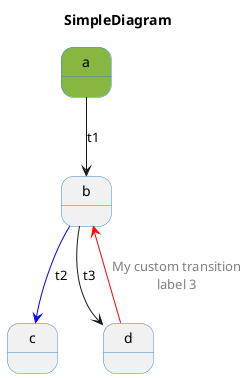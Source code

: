 @startuml
allow_mixing
title SimpleDiagram
skinparam titleBorderRoundCorner 15
skinparam titleBorderThickness 2
skinparam state {
    BackgroundColor<<initial>> #87b741
    BackgroundColor<<marked>> #3887C6
    BorderColor #3887C6
    BorderColor<<marked>> Black
    FontColor<<marked>> White
}
state "a" <<initial>>
state "b"
state "c"
state "d"
"a" --> "b": "t1"
"d" -[#Red]-> "b": "<font color=Grey>My custom transition</font>\n<font color=Grey>label 3</font>"
"b" -[#Blue]-> "c": "t2"
"b" --> "d": "t3"
@enduml
